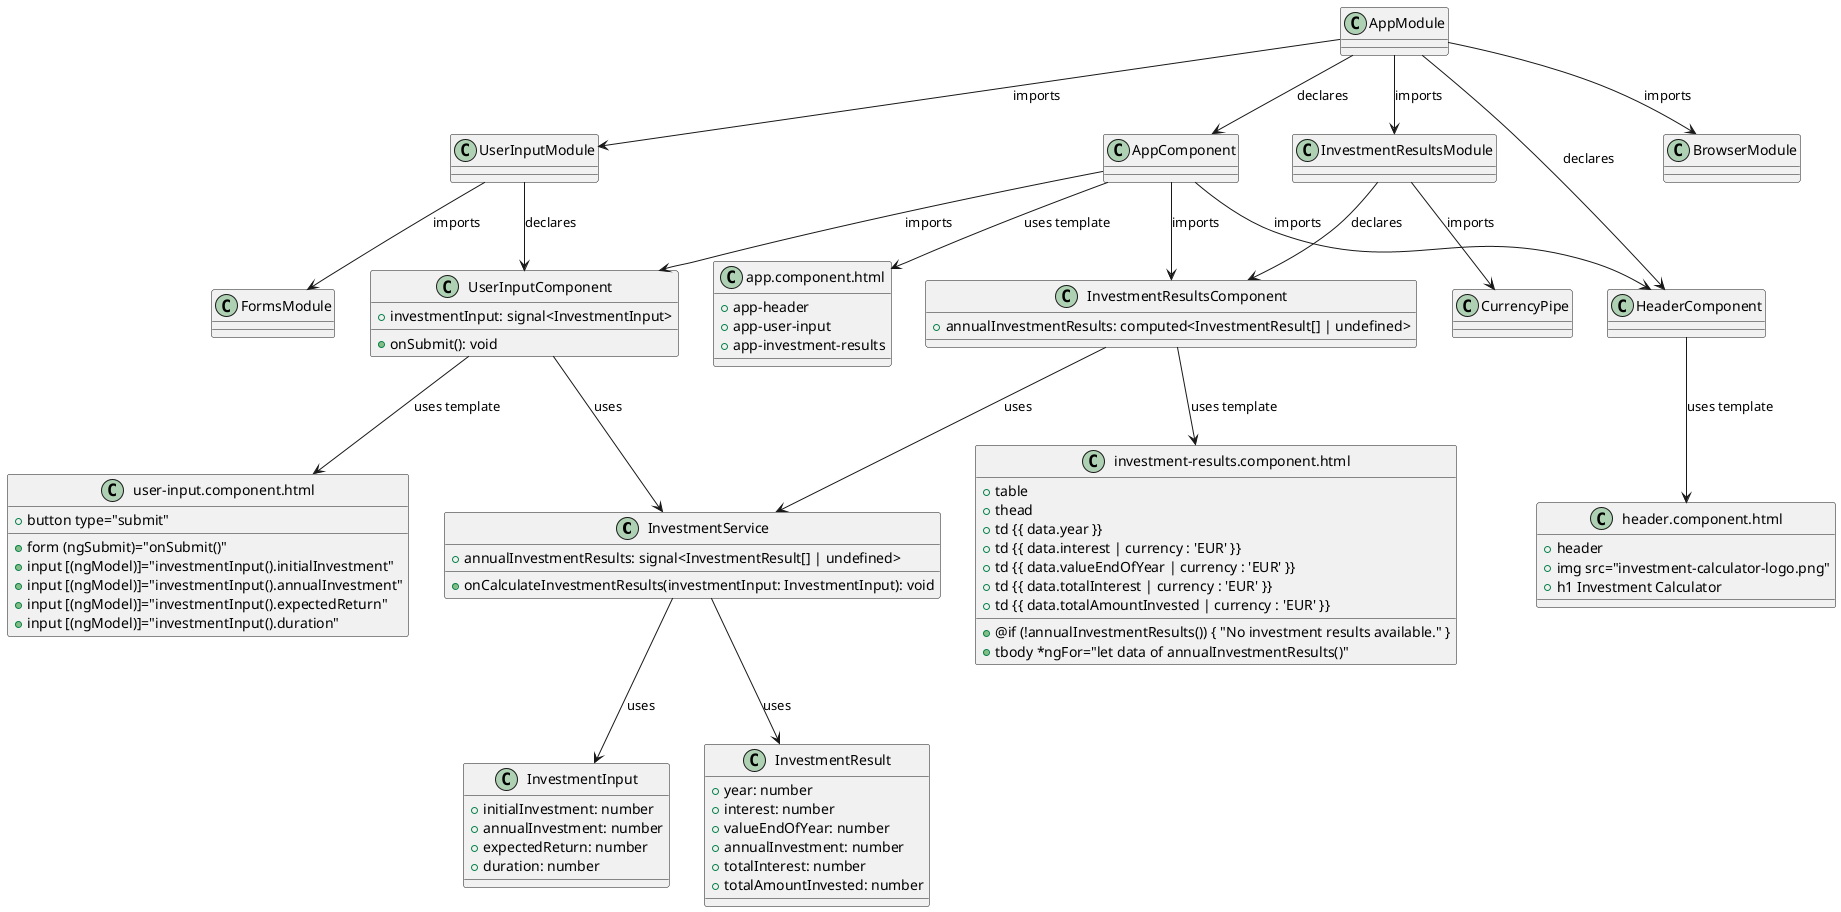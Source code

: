 @startuml Investment Calculator Service Diagram

class InvestmentService {
  +annualInvestmentResults: signal<InvestmentResult[] | undefined>
  +onCalculateInvestmentResults(investmentInput: InvestmentInput): void
}

class AppModule {
}

class UserInputModule {
}

class InvestmentResultsModule {
}

class AppComponent {
}

class UserInputComponent {
  +investmentInput: signal<InvestmentInput>
  +onSubmit(): void
}

class InvestmentResultsComponent {
  +annualInvestmentResults: computed<InvestmentResult[] | undefined>
}

class HeaderComponent {
}

class InvestmentInput {
  +initialInvestment: number
  +annualInvestment: number
  +expectedReturn: number
  +duration: number
}

class InvestmentResult {
  +year: number
  +interest: number
  +valueEndOfYear: number
  +annualInvestment: number
  +totalInterest: number
  +totalAmountInvested: number
}

class "app.component.html" as AppComponentTemplate {
  +app-header
  +app-user-input
  +app-investment-results
}

class "user-input.component.html" as UserInputComponentTemplate {
  +form (ngSubmit)="onSubmit()"
  +input [(ngModel)]="investmentInput().initialInvestment"
  +input [(ngModel)]="investmentInput().annualInvestment"
  +input [(ngModel)]="investmentInput().expectedReturn"
  +input [(ngModel)]="investmentInput().duration"
  +button type="submit"
}

class "investment-results.component.html" as InvestmentResultsComponentTemplate {
  +@if (!annualInvestmentResults()) { "No investment results available." }
  +table
  +thead
  +tbody *ngFor="let data of annualInvestmentResults()"
  +td {{ data.year }}
  +td {{ data.interest | currency : 'EUR' }}
  +td {{ data.valueEndOfYear | currency : 'EUR' }}
  +td {{ data.totalInterest | currency : 'EUR' }}
  +td {{ data.totalAmountInvested | currency : 'EUR' }}
}

class "header.component.html" as HeaderComponentTemplate {
  +header
  +img src="investment-calculator-logo.png"
  +h1 Investment Calculator
}

InvestmentService --> InvestmentInput : uses
InvestmentService --> InvestmentResult : uses

AppModule --> AppComponent : declares
AppModule --> HeaderComponent : declares
AppModule --> BrowserModule : imports
AppModule --> InvestmentResultsModule : imports
AppModule --> UserInputModule : imports

UserInputModule --> UserInputComponent : declares
UserInputModule --> FormsModule : imports

InvestmentResultsModule --> InvestmentResultsComponent : declares
InvestmentResultsModule --> CurrencyPipe : imports

AppComponent --> AppComponentTemplate : uses template
UserInputComponent --> UserInputComponentTemplate : uses template
InvestmentResultsComponent --> InvestmentResultsComponentTemplate : uses template
HeaderComponent --> HeaderComponentTemplate : uses template

AppComponent --> HeaderComponent : imports
AppComponent --> UserInputComponent : imports
AppComponent --> InvestmentResultsComponent : imports
UserInputComponent --> InvestmentService : uses
InvestmentResultsComponent --> InvestmentService : uses

@enduml
